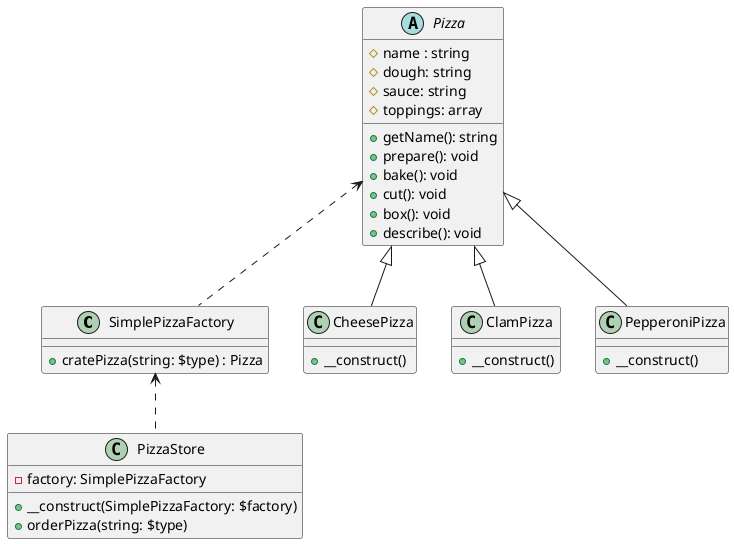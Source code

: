 @startuml SimpleFactory

Class SimplePizzaFactory {
    + cratePizza(string: $type) : Pizza
}

Class PizzaStore {
    -factory: SimplePizzaFactory
    +__construct(SimplePizzaFactory: $factory)
    +orderPizza(string: $type)
}

abstract Class Pizza {
    #name : string
    #dough: string
    #sauce: string
    #toppings: array

    +getName(): string
    +prepare(): void
    +bake(): void
    +cut(): void
    +box(): void
    +describe(): void
}

Class CheesePizza extends Pizza{
    + __construct()
}

Class ClamPizza extends Pizza {
    + __construct()
}

Class PepperoniPizza extends Pizza {
    + __construct()
}

Pizza <.. SimplePizzaFactory
SimplePizzaFactory <.. PizzaStore
